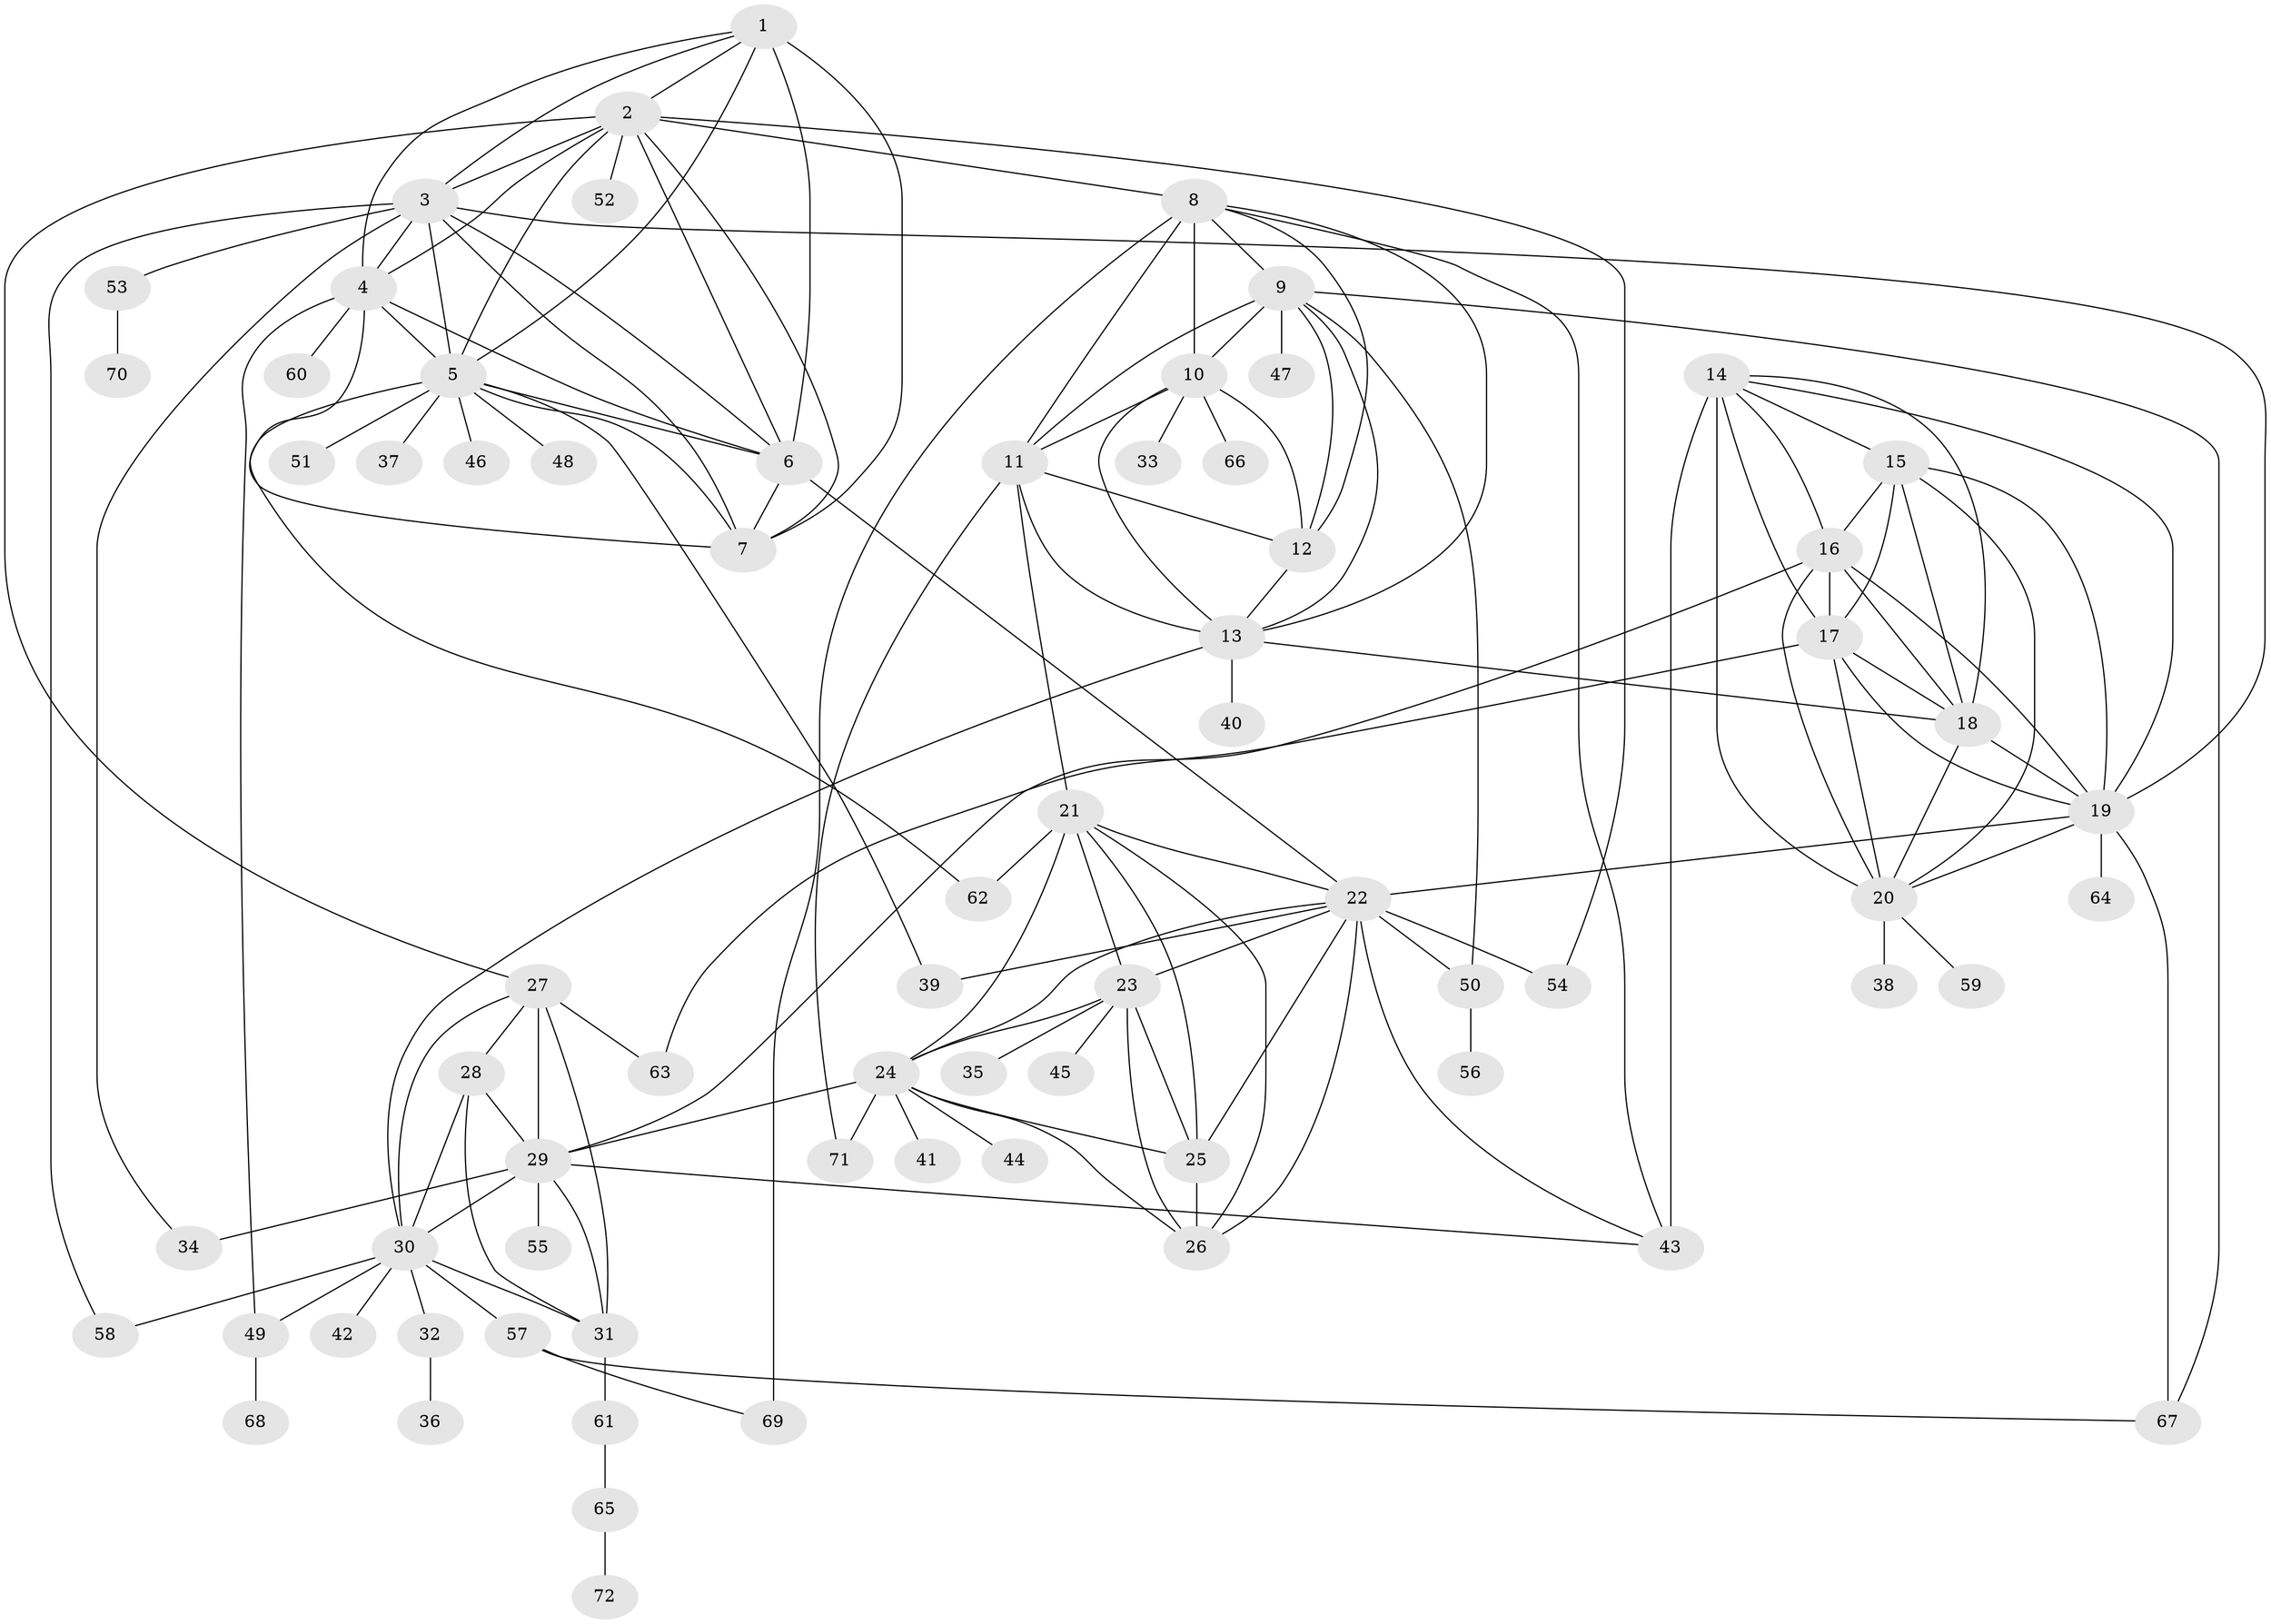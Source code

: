 // original degree distribution, {6: 0.027972027972027972, 11: 0.03496503496503497, 9: 0.03496503496503497, 13: 0.013986013986013986, 10: 0.03496503496503497, 7: 0.027972027972027972, 12: 0.02097902097902098, 8: 0.03496503496503497, 15: 0.006993006993006993, 14: 0.006993006993006993, 3: 0.04895104895104895, 1: 0.5874125874125874, 2: 0.1048951048951049, 4: 0.013986013986013986}
// Generated by graph-tools (version 1.1) at 2025/37/03/09/25 02:37:44]
// undirected, 72 vertices, 148 edges
graph export_dot {
graph [start="1"]
  node [color=gray90,style=filled];
  1;
  2;
  3;
  4;
  5;
  6;
  7;
  8;
  9;
  10;
  11;
  12;
  13;
  14;
  15;
  16;
  17;
  18;
  19;
  20;
  21;
  22;
  23;
  24;
  25;
  26;
  27;
  28;
  29;
  30;
  31;
  32;
  33;
  34;
  35;
  36;
  37;
  38;
  39;
  40;
  41;
  42;
  43;
  44;
  45;
  46;
  47;
  48;
  49;
  50;
  51;
  52;
  53;
  54;
  55;
  56;
  57;
  58;
  59;
  60;
  61;
  62;
  63;
  64;
  65;
  66;
  67;
  68;
  69;
  70;
  71;
  72;
  1 -- 2 [weight=1.0];
  1 -- 3 [weight=1.0];
  1 -- 4 [weight=1.0];
  1 -- 5 [weight=1.0];
  1 -- 6 [weight=3.0];
  1 -- 7 [weight=1.0];
  2 -- 3 [weight=1.0];
  2 -- 4 [weight=1.0];
  2 -- 5 [weight=1.0];
  2 -- 6 [weight=1.0];
  2 -- 7 [weight=1.0];
  2 -- 8 [weight=1.0];
  2 -- 27 [weight=1.0];
  2 -- 52 [weight=1.0];
  2 -- 54 [weight=1.0];
  3 -- 4 [weight=1.0];
  3 -- 5 [weight=1.0];
  3 -- 6 [weight=1.0];
  3 -- 7 [weight=1.0];
  3 -- 19 [weight=1.0];
  3 -- 34 [weight=1.0];
  3 -- 53 [weight=1.0];
  3 -- 58 [weight=1.0];
  4 -- 5 [weight=1.0];
  4 -- 6 [weight=1.0];
  4 -- 7 [weight=1.0];
  4 -- 49 [weight=1.0];
  4 -- 60 [weight=1.0];
  5 -- 6 [weight=1.0];
  5 -- 7 [weight=1.0];
  5 -- 37 [weight=1.0];
  5 -- 39 [weight=1.0];
  5 -- 46 [weight=1.0];
  5 -- 48 [weight=1.0];
  5 -- 51 [weight=1.0];
  5 -- 62 [weight=1.0];
  6 -- 7 [weight=1.0];
  6 -- 22 [weight=1.0];
  8 -- 9 [weight=1.0];
  8 -- 10 [weight=2.0];
  8 -- 11 [weight=1.0];
  8 -- 12 [weight=1.0];
  8 -- 13 [weight=1.0];
  8 -- 43 [weight=1.0];
  8 -- 69 [weight=2.0];
  9 -- 10 [weight=2.0];
  9 -- 11 [weight=1.0];
  9 -- 12 [weight=1.0];
  9 -- 13 [weight=1.0];
  9 -- 47 [weight=1.0];
  9 -- 50 [weight=1.0];
  9 -- 67 [weight=1.0];
  10 -- 11 [weight=2.0];
  10 -- 12 [weight=2.0];
  10 -- 13 [weight=2.0];
  10 -- 33 [weight=3.0];
  10 -- 66 [weight=5.0];
  11 -- 12 [weight=1.0];
  11 -- 13 [weight=1.0];
  11 -- 21 [weight=1.0];
  11 -- 71 [weight=1.0];
  12 -- 13 [weight=1.0];
  13 -- 18 [weight=1.0];
  13 -- 30 [weight=1.0];
  13 -- 40 [weight=1.0];
  14 -- 15 [weight=1.0];
  14 -- 16 [weight=1.0];
  14 -- 17 [weight=1.0];
  14 -- 18 [weight=1.0];
  14 -- 19 [weight=1.0];
  14 -- 20 [weight=1.0];
  14 -- 43 [weight=5.0];
  15 -- 16 [weight=1.0];
  15 -- 17 [weight=2.0];
  15 -- 18 [weight=1.0];
  15 -- 19 [weight=1.0];
  15 -- 20 [weight=1.0];
  16 -- 17 [weight=1.0];
  16 -- 18 [weight=1.0];
  16 -- 19 [weight=1.0];
  16 -- 20 [weight=1.0];
  16 -- 29 [weight=1.0];
  17 -- 18 [weight=1.0];
  17 -- 19 [weight=1.0];
  17 -- 20 [weight=1.0];
  17 -- 63 [weight=1.0];
  18 -- 19 [weight=1.0];
  18 -- 20 [weight=1.0];
  19 -- 20 [weight=1.0];
  19 -- 22 [weight=1.0];
  19 -- 64 [weight=2.0];
  19 -- 67 [weight=1.0];
  20 -- 38 [weight=2.0];
  20 -- 59 [weight=1.0];
  21 -- 22 [weight=1.0];
  21 -- 23 [weight=1.0];
  21 -- 24 [weight=1.0];
  21 -- 25 [weight=1.0];
  21 -- 26 [weight=2.0];
  21 -- 62 [weight=1.0];
  22 -- 23 [weight=1.0];
  22 -- 24 [weight=1.0];
  22 -- 25 [weight=1.0];
  22 -- 26 [weight=2.0];
  22 -- 39 [weight=1.0];
  22 -- 43 [weight=1.0];
  22 -- 50 [weight=3.0];
  22 -- 54 [weight=1.0];
  23 -- 24 [weight=1.0];
  23 -- 25 [weight=1.0];
  23 -- 26 [weight=2.0];
  23 -- 35 [weight=2.0];
  23 -- 45 [weight=1.0];
  24 -- 25 [weight=1.0];
  24 -- 26 [weight=2.0];
  24 -- 29 [weight=1.0];
  24 -- 41 [weight=1.0];
  24 -- 44 [weight=1.0];
  24 -- 71 [weight=1.0];
  25 -- 26 [weight=3.0];
  27 -- 28 [weight=1.0];
  27 -- 29 [weight=3.0];
  27 -- 30 [weight=1.0];
  27 -- 31 [weight=1.0];
  27 -- 63 [weight=1.0];
  28 -- 29 [weight=3.0];
  28 -- 30 [weight=1.0];
  28 -- 31 [weight=1.0];
  29 -- 30 [weight=3.0];
  29 -- 31 [weight=3.0];
  29 -- 34 [weight=5.0];
  29 -- 43 [weight=1.0];
  29 -- 55 [weight=6.0];
  30 -- 31 [weight=1.0];
  30 -- 32 [weight=1.0];
  30 -- 42 [weight=1.0];
  30 -- 49 [weight=1.0];
  30 -- 57 [weight=1.0];
  30 -- 58 [weight=1.0];
  31 -- 61 [weight=1.0];
  32 -- 36 [weight=1.0];
  49 -- 68 [weight=1.0];
  50 -- 56 [weight=1.0];
  53 -- 70 [weight=1.0];
  57 -- 67 [weight=1.0];
  57 -- 69 [weight=1.0];
  61 -- 65 [weight=1.0];
  65 -- 72 [weight=1.0];
}
